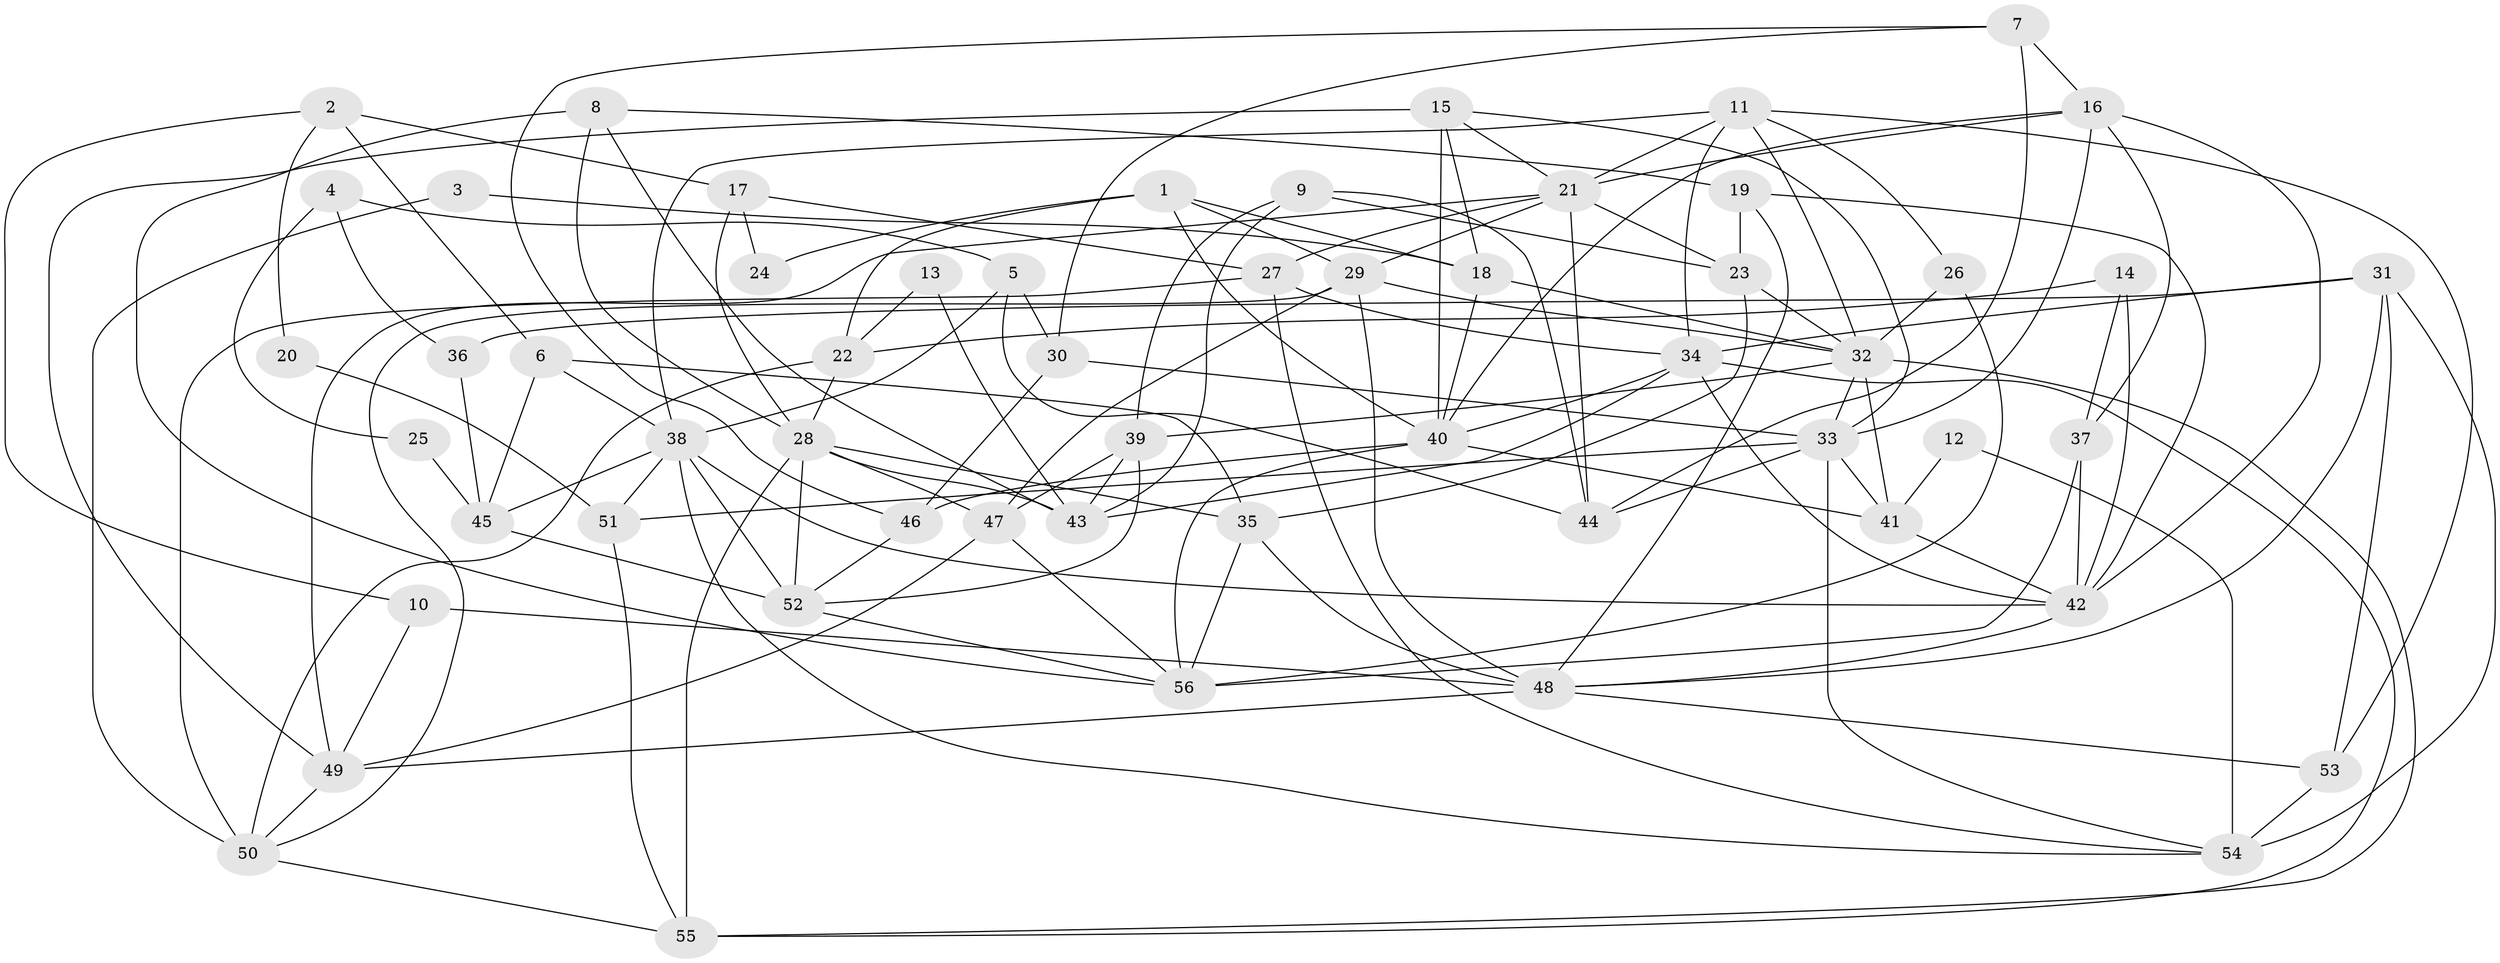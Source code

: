 // original degree distribution, {4: 0.358695652173913, 6: 0.10869565217391304, 3: 0.29347826086956524, 5: 0.08695652173913043, 7: 0.03260869565217391, 2: 0.09782608695652174, 8: 0.021739130434782608}
// Generated by graph-tools (version 1.1) at 2025/37/03/04/25 23:37:05]
// undirected, 56 vertices, 138 edges
graph export_dot {
  node [color=gray90,style=filled];
  1;
  2;
  3;
  4;
  5;
  6;
  7;
  8;
  9;
  10;
  11;
  12;
  13;
  14;
  15;
  16;
  17;
  18;
  19;
  20;
  21;
  22;
  23;
  24;
  25;
  26;
  27;
  28;
  29;
  30;
  31;
  32;
  33;
  34;
  35;
  36;
  37;
  38;
  39;
  40;
  41;
  42;
  43;
  44;
  45;
  46;
  47;
  48;
  49;
  50;
  51;
  52;
  53;
  54;
  55;
  56;
  1 -- 18 [weight=1.0];
  1 -- 22 [weight=1.0];
  1 -- 24 [weight=2.0];
  1 -- 29 [weight=2.0];
  1 -- 40 [weight=1.0];
  2 -- 6 [weight=1.0];
  2 -- 10 [weight=1.0];
  2 -- 17 [weight=1.0];
  2 -- 20 [weight=1.0];
  3 -- 18 [weight=1.0];
  3 -- 50 [weight=1.0];
  4 -- 5 [weight=1.0];
  4 -- 25 [weight=1.0];
  4 -- 36 [weight=1.0];
  5 -- 30 [weight=1.0];
  5 -- 38 [weight=1.0];
  5 -- 44 [weight=1.0];
  6 -- 35 [weight=1.0];
  6 -- 38 [weight=1.0];
  6 -- 45 [weight=1.0];
  7 -- 16 [weight=1.0];
  7 -- 30 [weight=1.0];
  7 -- 44 [weight=2.0];
  7 -- 46 [weight=1.0];
  8 -- 19 [weight=1.0];
  8 -- 28 [weight=1.0];
  8 -- 43 [weight=1.0];
  8 -- 56 [weight=1.0];
  9 -- 23 [weight=1.0];
  9 -- 39 [weight=1.0];
  9 -- 43 [weight=1.0];
  9 -- 44 [weight=1.0];
  10 -- 48 [weight=1.0];
  10 -- 49 [weight=1.0];
  11 -- 21 [weight=1.0];
  11 -- 26 [weight=1.0];
  11 -- 32 [weight=1.0];
  11 -- 34 [weight=1.0];
  11 -- 38 [weight=1.0];
  11 -- 53 [weight=1.0];
  12 -- 41 [weight=1.0];
  12 -- 54 [weight=1.0];
  13 -- 22 [weight=1.0];
  13 -- 43 [weight=1.0];
  14 -- 22 [weight=1.0];
  14 -- 37 [weight=1.0];
  14 -- 42 [weight=1.0];
  15 -- 18 [weight=1.0];
  15 -- 21 [weight=1.0];
  15 -- 33 [weight=1.0];
  15 -- 40 [weight=2.0];
  15 -- 49 [weight=1.0];
  16 -- 21 [weight=1.0];
  16 -- 33 [weight=1.0];
  16 -- 37 [weight=1.0];
  16 -- 40 [weight=1.0];
  16 -- 42 [weight=1.0];
  17 -- 24 [weight=1.0];
  17 -- 27 [weight=1.0];
  17 -- 28 [weight=1.0];
  18 -- 32 [weight=1.0];
  18 -- 40 [weight=1.0];
  19 -- 23 [weight=1.0];
  19 -- 42 [weight=1.0];
  19 -- 48 [weight=1.0];
  20 -- 51 [weight=1.0];
  21 -- 23 [weight=1.0];
  21 -- 27 [weight=1.0];
  21 -- 29 [weight=1.0];
  21 -- 44 [weight=2.0];
  21 -- 49 [weight=1.0];
  22 -- 28 [weight=1.0];
  22 -- 50 [weight=1.0];
  23 -- 32 [weight=1.0];
  23 -- 35 [weight=1.0];
  25 -- 45 [weight=2.0];
  26 -- 32 [weight=1.0];
  26 -- 56 [weight=1.0];
  27 -- 34 [weight=1.0];
  27 -- 50 [weight=1.0];
  27 -- 54 [weight=1.0];
  28 -- 35 [weight=1.0];
  28 -- 43 [weight=1.0];
  28 -- 47 [weight=1.0];
  28 -- 52 [weight=1.0];
  28 -- 55 [weight=1.0];
  29 -- 32 [weight=1.0];
  29 -- 47 [weight=1.0];
  29 -- 48 [weight=1.0];
  29 -- 50 [weight=1.0];
  30 -- 33 [weight=1.0];
  30 -- 46 [weight=1.0];
  31 -- 34 [weight=1.0];
  31 -- 36 [weight=2.0];
  31 -- 48 [weight=1.0];
  31 -- 53 [weight=1.0];
  31 -- 54 [weight=2.0];
  32 -- 33 [weight=1.0];
  32 -- 39 [weight=1.0];
  32 -- 41 [weight=1.0];
  32 -- 55 [weight=1.0];
  33 -- 41 [weight=2.0];
  33 -- 44 [weight=1.0];
  33 -- 51 [weight=1.0];
  33 -- 54 [weight=1.0];
  34 -- 40 [weight=1.0];
  34 -- 42 [weight=1.0];
  34 -- 43 [weight=1.0];
  34 -- 55 [weight=1.0];
  35 -- 48 [weight=1.0];
  35 -- 56 [weight=1.0];
  36 -- 45 [weight=1.0];
  37 -- 42 [weight=1.0];
  37 -- 56 [weight=1.0];
  38 -- 42 [weight=1.0];
  38 -- 45 [weight=1.0];
  38 -- 51 [weight=1.0];
  38 -- 52 [weight=1.0];
  38 -- 54 [weight=1.0];
  39 -- 43 [weight=1.0];
  39 -- 47 [weight=1.0];
  39 -- 52 [weight=1.0];
  40 -- 41 [weight=1.0];
  40 -- 46 [weight=1.0];
  40 -- 56 [weight=1.0];
  41 -- 42 [weight=1.0];
  42 -- 48 [weight=1.0];
  45 -- 52 [weight=1.0];
  46 -- 52 [weight=1.0];
  47 -- 49 [weight=1.0];
  47 -- 56 [weight=1.0];
  48 -- 49 [weight=1.0];
  48 -- 53 [weight=1.0];
  49 -- 50 [weight=1.0];
  50 -- 55 [weight=1.0];
  51 -- 55 [weight=1.0];
  52 -- 56 [weight=1.0];
  53 -- 54 [weight=1.0];
}
